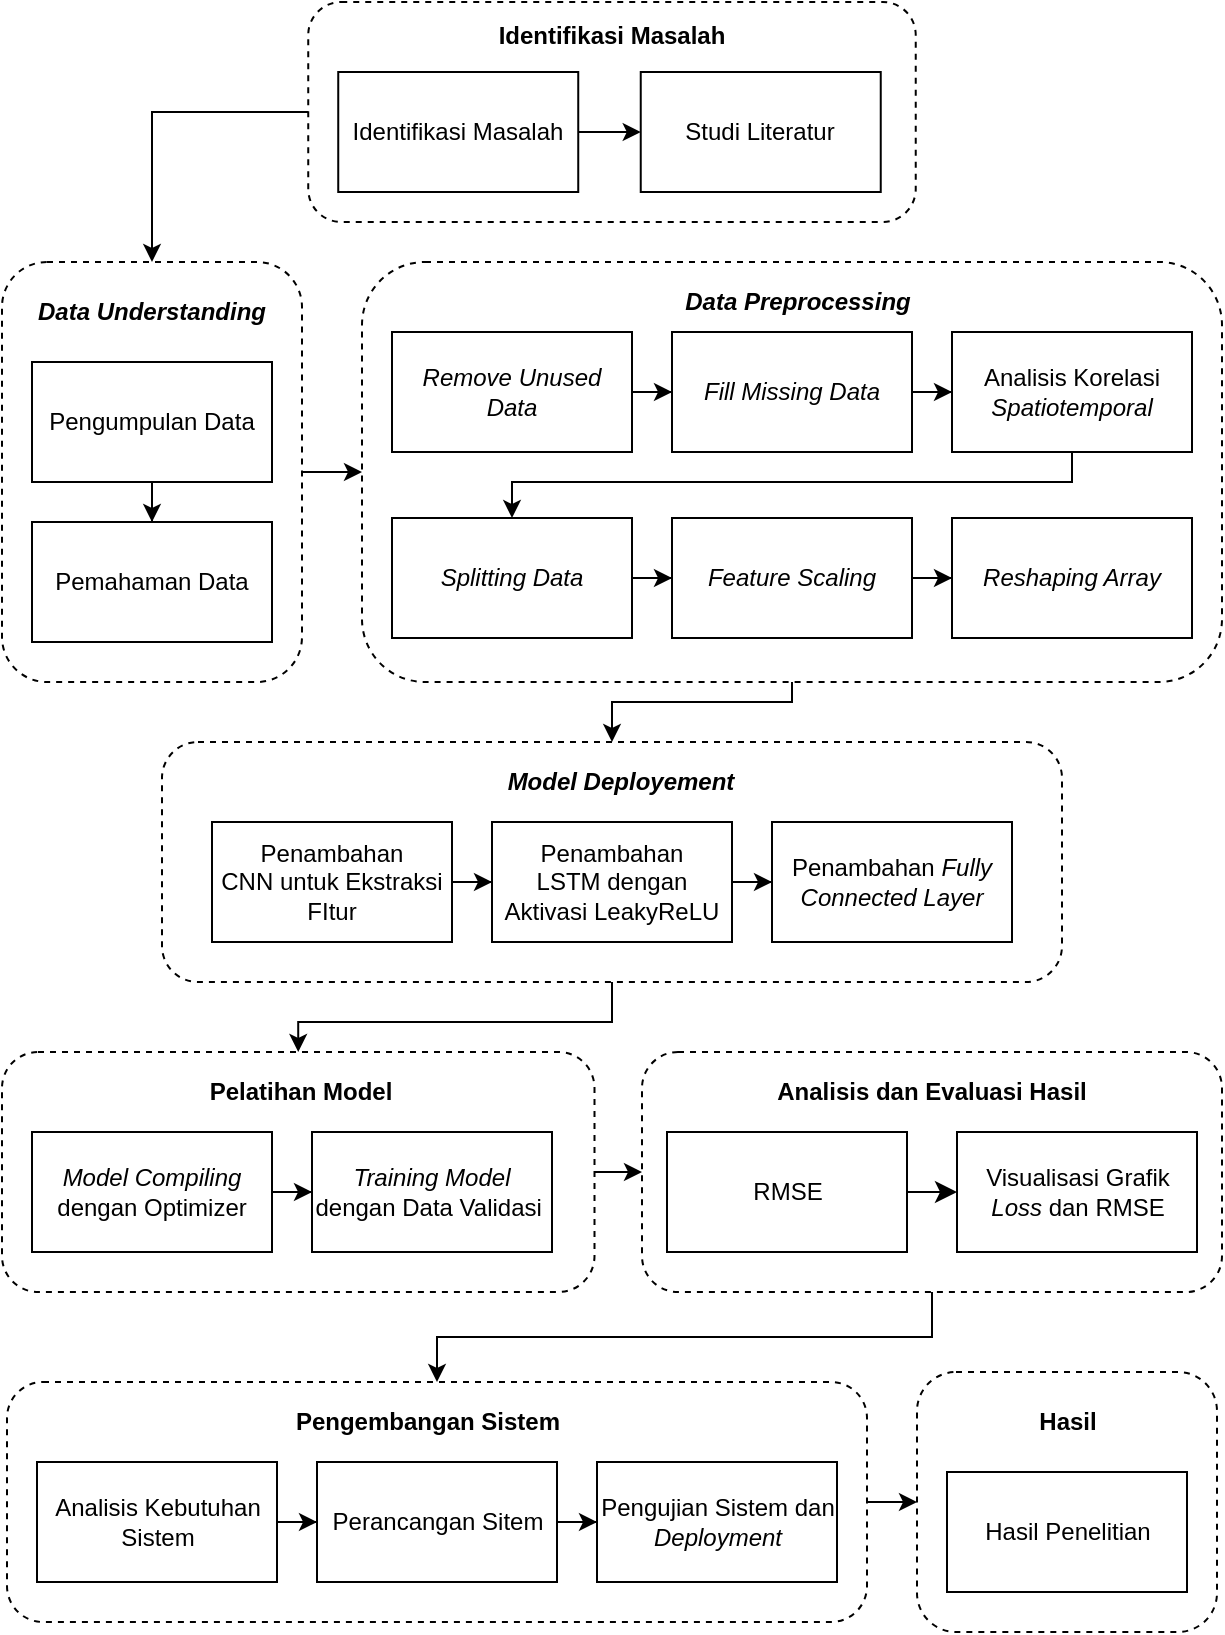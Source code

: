 <mxfile version="24.1.0" type="device" pages="2">
  <diagram name="Page-1" id="8dkdNY9Aqa6y-CA1yDPD">
    <mxGraphModel dx="653" dy="685" grid="1" gridSize="10" guides="1" tooltips="1" connect="1" arrows="1" fold="1" page="1" pageScale="1" pageWidth="827" pageHeight="1169" math="0" shadow="0">
      <root>
        <mxCell id="0" />
        <mxCell id="1" parent="0" />
        <mxCell id="3Ipd6vy-cqfa5WDqftb6-5" style="edgeStyle=orthogonalEdgeStyle;rounded=0;orthogonalLoop=1;jettySize=auto;html=1;exitX=0.5;exitY=1;exitDx=0;exitDy=0;entryX=0.5;entryY=0;entryDx=0;entryDy=0;" parent="1" source="4umfsZEpB1xuYjeLbEqv-27" target="4umfsZEpB1xuYjeLbEqv-31" edge="1">
          <mxGeometry relative="1" as="geometry">
            <Array as="points">
              <mxPoint x="435" y="1060" />
              <mxPoint x="345" y="1060" />
            </Array>
          </mxGeometry>
        </mxCell>
        <mxCell id="4umfsZEpB1xuYjeLbEqv-27" value="" style="rounded=1;whiteSpace=wrap;html=1;fillColor=none;dashed=1;" parent="1" vertex="1">
          <mxGeometry x="220" y="840" width="430" height="210" as="geometry" />
        </mxCell>
        <mxCell id="3Ipd6vy-cqfa5WDqftb6-10" style="edgeStyle=orthogonalEdgeStyle;rounded=0;orthogonalLoop=1;jettySize=auto;html=1;exitX=0;exitY=0.5;exitDx=0;exitDy=0;entryX=0.5;entryY=0;entryDx=0;entryDy=0;" parent="1" source="4umfsZEpB1xuYjeLbEqv-7" target="4umfsZEpB1xuYjeLbEqv-16" edge="1">
          <mxGeometry relative="1" as="geometry" />
        </mxCell>
        <mxCell id="4umfsZEpB1xuYjeLbEqv-7" value="" style="rounded=1;whiteSpace=wrap;html=1;fillColor=none;dashed=1;" parent="1" vertex="1">
          <mxGeometry x="193.12" y="710" width="303.75" height="110" as="geometry" />
        </mxCell>
        <mxCell id="4umfsZEpB1xuYjeLbEqv-12" value="" style="edgeStyle=orthogonalEdgeStyle;rounded=0;orthogonalLoop=1;jettySize=auto;html=1;" parent="1" source="4umfsZEpB1xuYjeLbEqv-8" target="4umfsZEpB1xuYjeLbEqv-10" edge="1">
          <mxGeometry relative="1" as="geometry" />
        </mxCell>
        <mxCell id="4umfsZEpB1xuYjeLbEqv-8" value="Identifikasi Masalah" style="rounded=0;whiteSpace=wrap;html=1;" parent="1" vertex="1">
          <mxGeometry x="208.12" y="745" width="120" height="60" as="geometry" />
        </mxCell>
        <mxCell id="4umfsZEpB1xuYjeLbEqv-10" value="Studi Literatur" style="rounded=0;whiteSpace=wrap;html=1;" parent="1" vertex="1">
          <mxGeometry x="359.37" y="745" width="120" height="60" as="geometry" />
        </mxCell>
        <mxCell id="4umfsZEpB1xuYjeLbEqv-15" value="" style="edgeStyle=orthogonalEdgeStyle;rounded=0;orthogonalLoop=1;jettySize=auto;html=1;" parent="1" source="4umfsZEpB1xuYjeLbEqv-11" target="4umfsZEpB1xuYjeLbEqv-13" edge="1">
          <mxGeometry relative="1" as="geometry" />
        </mxCell>
        <mxCell id="4umfsZEpB1xuYjeLbEqv-11" value="Pengumpulan Data" style="rounded=0;whiteSpace=wrap;html=1;" parent="1" vertex="1">
          <mxGeometry x="55" y="890" width="120" height="60" as="geometry" />
        </mxCell>
        <mxCell id="3Ipd6vy-cqfa5WDqftb6-7" style="edgeStyle=orthogonalEdgeStyle;rounded=0;orthogonalLoop=1;jettySize=auto;html=1;exitX=1;exitY=0.5;exitDx=0;exitDy=0;entryX=0;entryY=0.5;entryDx=0;entryDy=0;" parent="1" source="4umfsZEpB1xuYjeLbEqv-16" target="4umfsZEpB1xuYjeLbEqv-27" edge="1">
          <mxGeometry relative="1" as="geometry" />
        </mxCell>
        <mxCell id="4umfsZEpB1xuYjeLbEqv-16" value="" style="rounded=1;whiteSpace=wrap;html=1;fillColor=none;dashed=1;" parent="1" vertex="1">
          <mxGeometry x="40" y="840" width="150" height="210" as="geometry" />
        </mxCell>
        <mxCell id="4umfsZEpB1xuYjeLbEqv-13" value="Pemahaman Data" style="rounded=0;whiteSpace=wrap;html=1;" parent="1" vertex="1">
          <mxGeometry x="55" y="970" width="120" height="60" as="geometry" />
        </mxCell>
        <mxCell id="4umfsZEpB1xuYjeLbEqv-14" value="Identifikasi Masalah" style="text;html=1;align=center;verticalAlign=middle;whiteSpace=wrap;rounded=0;fontStyle=1" parent="1" vertex="1">
          <mxGeometry x="285" y="712" width="120" height="30" as="geometry" />
        </mxCell>
        <mxCell id="4umfsZEpB1xuYjeLbEqv-18" value="&lt;i&gt;Data Understanding&lt;/i&gt;" style="text;html=1;align=center;verticalAlign=middle;whiteSpace=wrap;rounded=0;fontStyle=1" parent="1" vertex="1">
          <mxGeometry x="55" y="850" width="120" height="30" as="geometry" />
        </mxCell>
        <mxCell id="4umfsZEpB1xuYjeLbEqv-24" value="" style="edgeStyle=orthogonalEdgeStyle;rounded=0;orthogonalLoop=1;jettySize=auto;html=1;" parent="1" source="4umfsZEpB1xuYjeLbEqv-20" target="4umfsZEpB1xuYjeLbEqv-21" edge="1">
          <mxGeometry relative="1" as="geometry" />
        </mxCell>
        <mxCell id="4umfsZEpB1xuYjeLbEqv-20" value="Remove Unused Data" style="rounded=0;whiteSpace=wrap;html=1;fontStyle=2" parent="1" vertex="1">
          <mxGeometry x="235" y="875" width="120" height="60" as="geometry" />
        </mxCell>
        <mxCell id="4umfsZEpB1xuYjeLbEqv-25" value="" style="edgeStyle=orthogonalEdgeStyle;rounded=0;orthogonalLoop=1;jettySize=auto;html=1;" parent="1" source="4umfsZEpB1xuYjeLbEqv-21" target="4umfsZEpB1xuYjeLbEqv-22" edge="1">
          <mxGeometry relative="1" as="geometry" />
        </mxCell>
        <mxCell id="4umfsZEpB1xuYjeLbEqv-21" value="Fill Missing Data" style="rounded=0;whiteSpace=wrap;html=1;fontStyle=2" parent="1" vertex="1">
          <mxGeometry x="375" y="875" width="120" height="60" as="geometry" />
        </mxCell>
        <mxCell id="4umfsZEpB1xuYjeLbEqv-26" value="" style="edgeStyle=orthogonalEdgeStyle;rounded=0;orthogonalLoop=1;jettySize=auto;html=1;" parent="1" source="4umfsZEpB1xuYjeLbEqv-22" target="4umfsZEpB1xuYjeLbEqv-23" edge="1">
          <mxGeometry relative="1" as="geometry">
            <Array as="points">
              <mxPoint x="575" y="950" />
              <mxPoint x="295" y="950" />
            </Array>
          </mxGeometry>
        </mxCell>
        <mxCell id="4umfsZEpB1xuYjeLbEqv-22" value="Analisis Korelasi &lt;i&gt;Spatiotemporal&lt;/i&gt;" style="rounded=0;whiteSpace=wrap;html=1;" parent="1" vertex="1">
          <mxGeometry x="515" y="875" width="120" height="60" as="geometry" />
        </mxCell>
        <mxCell id="3Ipd6vy-cqfa5WDqftb6-3" value="" style="edgeStyle=orthogonalEdgeStyle;rounded=0;orthogonalLoop=1;jettySize=auto;html=1;" parent="1" source="4umfsZEpB1xuYjeLbEqv-23" target="3Ipd6vy-cqfa5WDqftb6-1" edge="1">
          <mxGeometry relative="1" as="geometry" />
        </mxCell>
        <mxCell id="4umfsZEpB1xuYjeLbEqv-23" value="&lt;i&gt;Splitting Data&lt;br&gt;&lt;/i&gt;" style="rounded=0;whiteSpace=wrap;html=1;" parent="1" vertex="1">
          <mxGeometry x="235" y="968" width="120" height="60" as="geometry" />
        </mxCell>
        <mxCell id="4umfsZEpB1xuYjeLbEqv-28" value="&lt;span style=&quot;border-color: var(--border-color);&quot;&gt;&lt;i&gt;Data&amp;nbsp;&lt;/i&gt;&lt;/span&gt;&lt;i&gt;Preprocessing&lt;/i&gt;" style="text;html=1;align=center;verticalAlign=middle;whiteSpace=wrap;rounded=0;fontStyle=1" parent="1" vertex="1">
          <mxGeometry x="377.5" y="845" width="120" height="30" as="geometry" />
        </mxCell>
        <mxCell id="4umfsZEpB1xuYjeLbEqv-31" value="" style="rounded=1;whiteSpace=wrap;html=1;fillColor=none;dashed=1;" parent="1" vertex="1">
          <mxGeometry x="120" y="1080" width="450" height="120" as="geometry" />
        </mxCell>
        <mxCell id="4umfsZEpB1xuYjeLbEqv-34" value="" style="edgeStyle=orthogonalEdgeStyle;rounded=0;orthogonalLoop=1;jettySize=auto;html=1;" parent="1" source="4umfsZEpB1xuYjeLbEqv-35" target="4umfsZEpB1xuYjeLbEqv-37" edge="1">
          <mxGeometry relative="1" as="geometry" />
        </mxCell>
        <mxCell id="4umfsZEpB1xuYjeLbEqv-35" value="Penambahan &lt;br&gt;CNN untuk Ekstraksi FItur" style="rounded=0;whiteSpace=wrap;html=1;fontStyle=0" parent="1" vertex="1">
          <mxGeometry x="145" y="1120" width="120" height="60" as="geometry" />
        </mxCell>
        <mxCell id="4umfsZEpB1xuYjeLbEqv-36" value="" style="edgeStyle=orthogonalEdgeStyle;rounded=0;orthogonalLoop=1;jettySize=auto;html=1;" parent="1" source="4umfsZEpB1xuYjeLbEqv-37" target="4umfsZEpB1xuYjeLbEqv-38" edge="1">
          <mxGeometry relative="1" as="geometry" />
        </mxCell>
        <mxCell id="4umfsZEpB1xuYjeLbEqv-37" value="Penambahan &lt;br&gt;LSTM dengan Aktivasi LeakyReLU" style="rounded=0;whiteSpace=wrap;html=1;fontStyle=0" parent="1" vertex="1">
          <mxGeometry x="285" y="1120" width="120" height="60" as="geometry" />
        </mxCell>
        <mxCell id="4umfsZEpB1xuYjeLbEqv-38" value="Penambahan &lt;i&gt;Fully Connected Layer&lt;/i&gt;" style="rounded=0;whiteSpace=wrap;html=1;fontStyle=0" parent="1" vertex="1">
          <mxGeometry x="425" y="1120" width="120" height="60" as="geometry" />
        </mxCell>
        <mxCell id="4umfsZEpB1xuYjeLbEqv-39" value="&lt;i&gt;Model Deployement&lt;/i&gt;" style="text;html=1;align=center;verticalAlign=middle;whiteSpace=wrap;rounded=0;fontStyle=1" parent="1" vertex="1">
          <mxGeometry x="287.5" y="1085" width="122.5" height="30" as="geometry" />
        </mxCell>
        <mxCell id="SCLlUlkhgmIETW-9qGs2-16" style="edgeStyle=orthogonalEdgeStyle;rounded=0;orthogonalLoop=1;jettySize=auto;html=1;exitX=0.5;exitY=1;exitDx=0;exitDy=0;entryX=0.5;entryY=0;entryDx=0;entryDy=0;" parent="1" source="4umfsZEpB1xuYjeLbEqv-44" target="4umfsZEpB1xuYjeLbEqv-57" edge="1">
          <mxGeometry relative="1" as="geometry" />
        </mxCell>
        <mxCell id="4umfsZEpB1xuYjeLbEqv-44" value="" style="rounded=1;whiteSpace=wrap;html=1;fillColor=none;dashed=1;" parent="1" vertex="1">
          <mxGeometry x="360" y="1235" width="290" height="120" as="geometry" />
        </mxCell>
        <mxCell id="Fcdf2bHfNka544CLP2I--2" value="" style="edgeStyle=none;curved=1;rounded=0;orthogonalLoop=1;jettySize=auto;html=1;fontSize=12;startSize=8;endSize=8;" parent="1" source="4umfsZEpB1xuYjeLbEqv-46" target="Fcdf2bHfNka544CLP2I--1" edge="1">
          <mxGeometry relative="1" as="geometry" />
        </mxCell>
        <mxCell id="4umfsZEpB1xuYjeLbEqv-46" value="RMSE" style="rounded=0;whiteSpace=wrap;html=1;" parent="1" vertex="1">
          <mxGeometry x="372.5" y="1275" width="120" height="60" as="geometry" />
        </mxCell>
        <mxCell id="4umfsZEpB1xuYjeLbEqv-48" value="Analisis dan Evaluasi Hasil" style="text;html=1;align=center;verticalAlign=middle;whiteSpace=wrap;rounded=0;fontStyle=1" parent="1" vertex="1">
          <mxGeometry x="426.25" y="1240" width="157.5" height="30" as="geometry" />
        </mxCell>
        <mxCell id="SCLlUlkhgmIETW-9qGs2-14" style="edgeStyle=orthogonalEdgeStyle;rounded=0;orthogonalLoop=1;jettySize=auto;html=1;exitX=1;exitY=0.5;exitDx=0;exitDy=0;entryX=0;entryY=0.5;entryDx=0;entryDy=0;" parent="1" source="4umfsZEpB1xuYjeLbEqv-57" target="4umfsZEpB1xuYjeLbEqv-67" edge="1">
          <mxGeometry relative="1" as="geometry" />
        </mxCell>
        <mxCell id="4umfsZEpB1xuYjeLbEqv-57" value="" style="rounded=1;whiteSpace=wrap;html=1;fillColor=none;dashed=1;" parent="1" vertex="1">
          <mxGeometry x="42.5" y="1400" width="430" height="120" as="geometry" />
        </mxCell>
        <mxCell id="4umfsZEpB1xuYjeLbEqv-58" value="" style="edgeStyle=orthogonalEdgeStyle;rounded=0;orthogonalLoop=1;jettySize=auto;html=1;" parent="1" source="4umfsZEpB1xuYjeLbEqv-59" target="4umfsZEpB1xuYjeLbEqv-61" edge="1">
          <mxGeometry relative="1" as="geometry" />
        </mxCell>
        <mxCell id="4umfsZEpB1xuYjeLbEqv-59" value="Analisis Kebutuhan Sistem" style="rounded=0;whiteSpace=wrap;html=1;fontStyle=0" parent="1" vertex="1">
          <mxGeometry x="57.5" y="1440" width="120" height="60" as="geometry" />
        </mxCell>
        <mxCell id="4umfsZEpB1xuYjeLbEqv-60" value="" style="edgeStyle=orthogonalEdgeStyle;rounded=0;orthogonalLoop=1;jettySize=auto;html=1;" parent="1" source="4umfsZEpB1xuYjeLbEqv-61" target="4umfsZEpB1xuYjeLbEqv-63" edge="1">
          <mxGeometry relative="1" as="geometry" />
        </mxCell>
        <mxCell id="4umfsZEpB1xuYjeLbEqv-61" value="Perancangan Sitem" style="rounded=0;whiteSpace=wrap;html=1;fontStyle=0" parent="1" vertex="1">
          <mxGeometry x="197.5" y="1440" width="120" height="60" as="geometry" />
        </mxCell>
        <mxCell id="4umfsZEpB1xuYjeLbEqv-63" value="Pengujian Sistem dan &lt;i&gt;Deployment&lt;/i&gt;" style="rounded=0;whiteSpace=wrap;html=1;fontStyle=0" parent="1" vertex="1">
          <mxGeometry x="337.5" y="1440" width="120" height="60" as="geometry" />
        </mxCell>
        <mxCell id="4umfsZEpB1xuYjeLbEqv-66" value="Pengembangan Sistem" style="text;html=1;align=center;verticalAlign=middle;whiteSpace=wrap;rounded=0;fontStyle=1" parent="1" vertex="1">
          <mxGeometry x="182.5" y="1405" width="140" height="30" as="geometry" />
        </mxCell>
        <mxCell id="4umfsZEpB1xuYjeLbEqv-67" value="" style="rounded=1;whiteSpace=wrap;html=1;fillColor=none;dashed=1;" parent="1" vertex="1">
          <mxGeometry x="497.5" y="1395" width="150" height="130" as="geometry" />
        </mxCell>
        <mxCell id="4umfsZEpB1xuYjeLbEqv-68" value="Hasil Penelitian" style="rounded=0;whiteSpace=wrap;html=1;" parent="1" vertex="1">
          <mxGeometry x="512.5" y="1445" width="120" height="60" as="geometry" />
        </mxCell>
        <mxCell id="4umfsZEpB1xuYjeLbEqv-69" value="Hasil" style="text;html=1;align=center;verticalAlign=middle;whiteSpace=wrap;rounded=0;fontStyle=1" parent="1" vertex="1">
          <mxGeometry x="512.5" y="1405" width="120" height="30" as="geometry" />
        </mxCell>
        <mxCell id="SCLlUlkhgmIETW-9qGs2-11" value="" style="edgeStyle=orthogonalEdgeStyle;rounded=0;orthogonalLoop=1;jettySize=auto;html=1;entryX=0;entryY=0.5;entryDx=0;entryDy=0;" parent="1" source="SCLlUlkhgmIETW-9qGs2-1" target="4umfsZEpB1xuYjeLbEqv-44" edge="1">
          <mxGeometry relative="1" as="geometry" />
        </mxCell>
        <mxCell id="SCLlUlkhgmIETW-9qGs2-1" value="" style="rounded=1;whiteSpace=wrap;html=1;fillColor=none;dashed=1;" parent="1" vertex="1">
          <mxGeometry x="40" y="1235" width="296.25" height="120" as="geometry" />
        </mxCell>
        <mxCell id="SCLlUlkhgmIETW-9qGs2-4" value="" style="edgeStyle=orthogonalEdgeStyle;rounded=0;orthogonalLoop=1;jettySize=auto;html=1;" parent="1" source="SCLlUlkhgmIETW-9qGs2-5" target="SCLlUlkhgmIETW-9qGs2-7" edge="1">
          <mxGeometry relative="1" as="geometry" />
        </mxCell>
        <mxCell id="SCLlUlkhgmIETW-9qGs2-5" value="&lt;i&gt;Model Compiling &lt;/i&gt;dengan Optimizer" style="rounded=0;whiteSpace=wrap;html=1;fontStyle=0" parent="1" vertex="1">
          <mxGeometry x="55" y="1275" width="120" height="60" as="geometry" />
        </mxCell>
        <mxCell id="SCLlUlkhgmIETW-9qGs2-7" value="&lt;i&gt;Training Model &lt;/i&gt;dengan Data Validasi&amp;nbsp;" style="rounded=0;whiteSpace=wrap;html=1;fontStyle=0" parent="1" vertex="1">
          <mxGeometry x="195" y="1275" width="120" height="60" as="geometry" />
        </mxCell>
        <mxCell id="SCLlUlkhgmIETW-9qGs2-9" value="Pelatihan Model" style="text;html=1;align=center;verticalAlign=middle;whiteSpace=wrap;rounded=0;fontStyle=1" parent="1" vertex="1">
          <mxGeometry x="127.5" y="1240" width="122.5" height="30" as="geometry" />
        </mxCell>
        <mxCell id="SCLlUlkhgmIETW-9qGs2-13" style="edgeStyle=orthogonalEdgeStyle;rounded=0;orthogonalLoop=1;jettySize=auto;html=1;entryX=0.5;entryY=0;entryDx=0;entryDy=0;" parent="1" source="4umfsZEpB1xuYjeLbEqv-31" target="SCLlUlkhgmIETW-9qGs2-1" edge="1">
          <mxGeometry relative="1" as="geometry" />
        </mxCell>
        <mxCell id="Fcdf2bHfNka544CLP2I--1" value="Visualisasi Grafik &lt;i&gt;Loss&lt;/i&gt; dan RMSE" style="rounded=0;whiteSpace=wrap;html=1;" parent="1" vertex="1">
          <mxGeometry x="517.5" y="1275" width="120" height="60" as="geometry" />
        </mxCell>
        <mxCell id="3Ipd6vy-cqfa5WDqftb6-4" value="" style="edgeStyle=orthogonalEdgeStyle;rounded=0;orthogonalLoop=1;jettySize=auto;html=1;" parent="1" source="3Ipd6vy-cqfa5WDqftb6-1" target="3Ipd6vy-cqfa5WDqftb6-2" edge="1">
          <mxGeometry relative="1" as="geometry" />
        </mxCell>
        <mxCell id="3Ipd6vy-cqfa5WDqftb6-1" value="&lt;i&gt;Feature Scaling&lt;/i&gt;" style="rounded=0;whiteSpace=wrap;html=1;" parent="1" vertex="1">
          <mxGeometry x="375" y="968" width="120" height="60" as="geometry" />
        </mxCell>
        <mxCell id="3Ipd6vy-cqfa5WDqftb6-2" value="&lt;i&gt;Reshaping Array&lt;/i&gt;" style="rounded=0;whiteSpace=wrap;html=1;" parent="1" vertex="1">
          <mxGeometry x="515" y="968" width="120" height="60" as="geometry" />
        </mxCell>
      </root>
    </mxGraphModel>
  </diagram>
  <diagram name="Copy of Page-1" id="Q5k6Uo6IDZ1yiaK02ve5">
    <mxGraphModel dx="1489" dy="852" grid="1" gridSize="10" guides="1" tooltips="1" connect="1" arrows="1" fold="1" page="1" pageScale="1" pageWidth="827" pageHeight="1169" math="0" shadow="0">
      <root>
        <mxCell id="XMcDr2I4Mh3FjgkI7DIx-0" />
        <mxCell id="XMcDr2I4Mh3FjgkI7DIx-1" parent="XMcDr2I4Mh3FjgkI7DIx-0" />
        <mxCell id="dNgqPSWPzXVJn2kt6dGK-2" style="edgeStyle=orthogonalEdgeStyle;rounded=0;orthogonalLoop=1;jettySize=auto;html=1;exitX=0.5;exitY=1;exitDx=0;exitDy=0;entryX=0.5;entryY=0;entryDx=0;entryDy=0;" parent="XMcDr2I4Mh3FjgkI7DIx-1" source="XMcDr2I4Mh3FjgkI7DIx-3" target="MAa4AiRFv45PztP-67is-0" edge="1">
          <mxGeometry relative="1" as="geometry">
            <Array as="points">
              <mxPoint x="345" y="980" />
              <mxPoint x="105" y="980" />
            </Array>
          </mxGeometry>
        </mxCell>
        <mxCell id="XMcDr2I4Mh3FjgkI7DIx-3" value="" style="rounded=1;whiteSpace=wrap;html=1;fillColor=none;dashed=1;" parent="XMcDr2I4Mh3FjgkI7DIx-1" vertex="1">
          <mxGeometry x="60" y="840" width="570" height="120" as="geometry" />
        </mxCell>
        <mxCell id="XMcDr2I4Mh3FjgkI7DIx-4" value="" style="edgeStyle=orthogonalEdgeStyle;rounded=0;orthogonalLoop=1;jettySize=auto;html=1;entryX=0;entryY=0.5;entryDx=0;entryDy=0;" parent="XMcDr2I4Mh3FjgkI7DIx-1" source="XMcDr2I4Mh3FjgkI7DIx-5" target="XMcDr2I4Mh3FjgkI7DIx-12" edge="1">
          <mxGeometry relative="1" as="geometry" />
        </mxCell>
        <mxCell id="XMcDr2I4Mh3FjgkI7DIx-5" value="" style="rounded=1;whiteSpace=wrap;html=1;fillColor=none;dashed=1;" parent="XMcDr2I4Mh3FjgkI7DIx-1" vertex="1">
          <mxGeometry x="186.25" y="585" width="150" height="210" as="geometry" />
        </mxCell>
        <mxCell id="XMcDr2I4Mh3FjgkI7DIx-6" value="" style="edgeStyle=orthogonalEdgeStyle;rounded=0;orthogonalLoop=1;jettySize=auto;html=1;" parent="XMcDr2I4Mh3FjgkI7DIx-1" source="XMcDr2I4Mh3FjgkI7DIx-7" target="XMcDr2I4Mh3FjgkI7DIx-8" edge="1">
          <mxGeometry relative="1" as="geometry" />
        </mxCell>
        <mxCell id="XMcDr2I4Mh3FjgkI7DIx-7" value="Identifikasi Masalah" style="rounded=0;whiteSpace=wrap;html=1;" parent="XMcDr2I4Mh3FjgkI7DIx-1" vertex="1">
          <mxGeometry x="201.25" y="635" width="120" height="60" as="geometry" />
        </mxCell>
        <mxCell id="XMcDr2I4Mh3FjgkI7DIx-8" value="Studi Literatur" style="rounded=0;whiteSpace=wrap;html=1;" parent="XMcDr2I4Mh3FjgkI7DIx-1" vertex="1">
          <mxGeometry x="201.25" y="715" width="120" height="60" as="geometry" />
        </mxCell>
        <mxCell id="XMcDr2I4Mh3FjgkI7DIx-9" value="" style="edgeStyle=orthogonalEdgeStyle;rounded=0;orthogonalLoop=1;jettySize=auto;html=1;" parent="XMcDr2I4Mh3FjgkI7DIx-1" source="XMcDr2I4Mh3FjgkI7DIx-10" target="XMcDr2I4Mh3FjgkI7DIx-13" edge="1">
          <mxGeometry relative="1" as="geometry" />
        </mxCell>
        <mxCell id="XMcDr2I4Mh3FjgkI7DIx-10" value="Pengumpulan Data" style="rounded=0;whiteSpace=wrap;html=1;" parent="XMcDr2I4Mh3FjgkI7DIx-1" vertex="1">
          <mxGeometry x="376.25" y="635" width="120" height="60" as="geometry" />
        </mxCell>
        <mxCell id="XMcDr2I4Mh3FjgkI7DIx-11" style="edgeStyle=orthogonalEdgeStyle;rounded=0;orthogonalLoop=1;jettySize=auto;html=1;exitX=0.5;exitY=1;exitDx=0;exitDy=0;entryX=0.5;entryY=0;entryDx=0;entryDy=0;" parent="XMcDr2I4Mh3FjgkI7DIx-1" source="XMcDr2I4Mh3FjgkI7DIx-12" target="XMcDr2I4Mh3FjgkI7DIx-3" edge="1">
          <mxGeometry relative="1" as="geometry" />
        </mxCell>
        <mxCell id="XMcDr2I4Mh3FjgkI7DIx-12" value="" style="rounded=1;whiteSpace=wrap;html=1;fillColor=none;dashed=1;" parent="XMcDr2I4Mh3FjgkI7DIx-1" vertex="1">
          <mxGeometry x="361.25" y="585" width="150" height="210" as="geometry" />
        </mxCell>
        <mxCell id="XMcDr2I4Mh3FjgkI7DIx-13" value="Pemahaman Data" style="rounded=0;whiteSpace=wrap;html=1;" parent="XMcDr2I4Mh3FjgkI7DIx-1" vertex="1">
          <mxGeometry x="376.25" y="715" width="120" height="60" as="geometry" />
        </mxCell>
        <mxCell id="XMcDr2I4Mh3FjgkI7DIx-14" value="Identifikasi Masalah" style="text;html=1;align=center;verticalAlign=middle;whiteSpace=wrap;rounded=0;fontStyle=1" parent="XMcDr2I4Mh3FjgkI7DIx-1" vertex="1">
          <mxGeometry x="201.25" y="595" width="120" height="30" as="geometry" />
        </mxCell>
        <mxCell id="XMcDr2I4Mh3FjgkI7DIx-15" value="Pengumpulan Data" style="text;html=1;align=center;verticalAlign=middle;whiteSpace=wrap;rounded=0;fontStyle=1" parent="XMcDr2I4Mh3FjgkI7DIx-1" vertex="1">
          <mxGeometry x="376.25" y="595" width="120" height="30" as="geometry" />
        </mxCell>
        <mxCell id="XMcDr2I4Mh3FjgkI7DIx-16" value="" style="edgeStyle=orthogonalEdgeStyle;rounded=0;orthogonalLoop=1;jettySize=auto;html=1;" parent="XMcDr2I4Mh3FjgkI7DIx-1" source="XMcDr2I4Mh3FjgkI7DIx-17" target="XMcDr2I4Mh3FjgkI7DIx-19" edge="1">
          <mxGeometry relative="1" as="geometry" />
        </mxCell>
        <mxCell id="XMcDr2I4Mh3FjgkI7DIx-17" value="Remove Unsused Data" style="rounded=0;whiteSpace=wrap;html=1;fontStyle=2" parent="XMcDr2I4Mh3FjgkI7DIx-1" vertex="1">
          <mxGeometry x="75" y="880" width="120" height="60" as="geometry" />
        </mxCell>
        <mxCell id="XMcDr2I4Mh3FjgkI7DIx-18" value="" style="edgeStyle=orthogonalEdgeStyle;rounded=0;orthogonalLoop=1;jettySize=auto;html=1;" parent="XMcDr2I4Mh3FjgkI7DIx-1" source="XMcDr2I4Mh3FjgkI7DIx-19" target="XMcDr2I4Mh3FjgkI7DIx-21" edge="1">
          <mxGeometry relative="1" as="geometry" />
        </mxCell>
        <mxCell id="XMcDr2I4Mh3FjgkI7DIx-19" value="Fill Missing Data" style="rounded=0;whiteSpace=wrap;html=1;fontStyle=2" parent="XMcDr2I4Mh3FjgkI7DIx-1" vertex="1">
          <mxGeometry x="215" y="880" width="120" height="60" as="geometry" />
        </mxCell>
        <mxCell id="XMcDr2I4Mh3FjgkI7DIx-20" value="" style="edgeStyle=orthogonalEdgeStyle;rounded=0;orthogonalLoop=1;jettySize=auto;html=1;" parent="XMcDr2I4Mh3FjgkI7DIx-1" source="XMcDr2I4Mh3FjgkI7DIx-21" target="XMcDr2I4Mh3FjgkI7DIx-22" edge="1">
          <mxGeometry relative="1" as="geometry" />
        </mxCell>
        <mxCell id="XMcDr2I4Mh3FjgkI7DIx-21" value="Analisis Korelasi &lt;i&gt;Spatiotemporal&lt;/i&gt;" style="rounded=0;whiteSpace=wrap;html=1;" parent="XMcDr2I4Mh3FjgkI7DIx-1" vertex="1">
          <mxGeometry x="355" y="880" width="120" height="60" as="geometry" />
        </mxCell>
        <mxCell id="XMcDr2I4Mh3FjgkI7DIx-22" value="&lt;i&gt;Splitting Data (Train, Validate, Test)&lt;/i&gt;" style="rounded=0;whiteSpace=wrap;html=1;" parent="XMcDr2I4Mh3FjgkI7DIx-1" vertex="1">
          <mxGeometry x="495" y="880" width="120" height="60" as="geometry" />
        </mxCell>
        <mxCell id="XMcDr2I4Mh3FjgkI7DIx-23" value="&lt;i&gt;Preprocessing Data&lt;/i&gt;" style="text;html=1;align=center;verticalAlign=middle;whiteSpace=wrap;rounded=0;fontStyle=1" parent="XMcDr2I4Mh3FjgkI7DIx-1" vertex="1">
          <mxGeometry x="287.5" y="845" width="120" height="30" as="geometry" />
        </mxCell>
        <mxCell id="dNgqPSWPzXVJn2kt6dGK-1" style="edgeStyle=orthogonalEdgeStyle;rounded=0;orthogonalLoop=1;jettySize=auto;html=1;exitX=1;exitY=0.5;exitDx=0;exitDy=0;entryX=0;entryY=0.5;entryDx=0;entryDy=0;" parent="XMcDr2I4Mh3FjgkI7DIx-1" source="MAa4AiRFv45PztP-67is-0" target="MAa4AiRFv45PztP-67is-5" edge="1">
          <mxGeometry relative="1" as="geometry" />
        </mxCell>
        <mxCell id="MAa4AiRFv45PztP-67is-0" value="" style="rounded=1;whiteSpace=wrap;html=1;fillColor=none;dashed=1;" parent="XMcDr2I4Mh3FjgkI7DIx-1" vertex="1">
          <mxGeometry x="30" y="1000" width="150" height="210" as="geometry" />
        </mxCell>
        <mxCell id="MAa4AiRFv45PztP-67is-1" value="" style="edgeStyle=orthogonalEdgeStyle;rounded=0;orthogonalLoop=1;jettySize=auto;html=1;" parent="XMcDr2I4Mh3FjgkI7DIx-1" source="MAa4AiRFv45PztP-67is-2" target="MAa4AiRFv45PztP-67is-3" edge="1">
          <mxGeometry relative="1" as="geometry" />
        </mxCell>
        <mxCell id="MAa4AiRFv45PztP-67is-2" value="Penambahan Objek Model Sekuensial" style="rounded=0;whiteSpace=wrap;html=1;" parent="XMcDr2I4Mh3FjgkI7DIx-1" vertex="1">
          <mxGeometry x="45.0" y="1050" width="120" height="60" as="geometry" />
        </mxCell>
        <mxCell id="MAa4AiRFv45PztP-67is-3" value="Penambahan ResNet" style="rounded=0;whiteSpace=wrap;html=1;" parent="XMcDr2I4Mh3FjgkI7DIx-1" vertex="1">
          <mxGeometry x="45.0" y="1130" width="120" height="60" as="geometry" />
        </mxCell>
        <mxCell id="MAa4AiRFv45PztP-67is-4" value="&lt;i&gt;Skip Connection&lt;/i&gt;" style="text;html=1;align=center;verticalAlign=middle;whiteSpace=wrap;rounded=0;fontStyle=1" parent="XMcDr2I4Mh3FjgkI7DIx-1" vertex="1">
          <mxGeometry x="45.0" y="1010" width="120" height="30" as="geometry" />
        </mxCell>
        <mxCell id="GwNX6GBKlnILAR-Z7nok-1" style="edgeStyle=orthogonalEdgeStyle;rounded=0;orthogonalLoop=1;jettySize=auto;html=1;exitX=0.5;exitY=1;exitDx=0;exitDy=0;entryX=0.5;entryY=0;entryDx=0;entryDy=0;fontSize=12;startSize=8;endSize=8;" edge="1" parent="XMcDr2I4Mh3FjgkI7DIx-1" source="MAa4AiRFv45PztP-67is-5" target="tfB7UdT_h9NROq20MPd0-0">
          <mxGeometry relative="1" as="geometry">
            <Array as="points">
              <mxPoint x="420" y="1175" />
              <mxPoint x="420" y="1230" />
              <mxPoint x="44" y="1230" />
            </Array>
          </mxGeometry>
        </mxCell>
        <mxCell id="MAa4AiRFv45PztP-67is-5" value="" style="rounded=1;whiteSpace=wrap;html=1;fillColor=none;dashed=1;" parent="XMcDr2I4Mh3FjgkI7DIx-1" vertex="1">
          <mxGeometry x="201.25" y="1035" width="440" height="140" as="geometry" />
        </mxCell>
        <mxCell id="MAa4AiRFv45PztP-67is-6" value="" style="edgeStyle=orthogonalEdgeStyle;rounded=0;orthogonalLoop=1;jettySize=auto;html=1;" parent="XMcDr2I4Mh3FjgkI7DIx-1" source="MAa4AiRFv45PztP-67is-7" target="MAa4AiRFv45PztP-67is-8" edge="1">
          <mxGeometry relative="1" as="geometry" />
        </mxCell>
        <mxCell id="MAa4AiRFv45PztP-67is-7" value="Penambahan &lt;br&gt;Conv-LSTM dengan Aktivasi ReLu" style="rounded=0;whiteSpace=wrap;html=1;" parent="XMcDr2I4Mh3FjgkI7DIx-1" vertex="1">
          <mxGeometry x="216.25" y="1085" width="120" height="60" as="geometry" />
        </mxCell>
        <mxCell id="Q-bsJ_k3Gh9jpXr_mfIN-11" value="" style="edgeStyle=orthogonalEdgeStyle;rounded=0;orthogonalLoop=1;jettySize=auto;html=1;" parent="XMcDr2I4Mh3FjgkI7DIx-1" source="MAa4AiRFv45PztP-67is-8" target="Q-bsJ_k3Gh9jpXr_mfIN-10" edge="1">
          <mxGeometry relative="1" as="geometry" />
        </mxCell>
        <mxCell id="MAa4AiRFv45PztP-67is-8" value="Penambahan&lt;i&gt; Fully Connected Layer&lt;/i&gt;" style="rounded=0;whiteSpace=wrap;html=1;" parent="XMcDr2I4Mh3FjgkI7DIx-1" vertex="1">
          <mxGeometry x="361.25" y="1085" width="120" height="60" as="geometry" />
        </mxCell>
        <mxCell id="MAa4AiRFv45PztP-67is-9" value="Prediction" style="text;html=1;align=center;verticalAlign=middle;whiteSpace=wrap;rounded=0;fontStyle=3" parent="XMcDr2I4Mh3FjgkI7DIx-1" vertex="1">
          <mxGeometry x="361.25" y="1049" width="120" height="30" as="geometry" />
        </mxCell>
        <mxCell id="Q-bsJ_k3Gh9jpXr_mfIN-10" value="Model Optimization" style="rounded=0;whiteSpace=wrap;html=1;" parent="XMcDr2I4Mh3FjgkI7DIx-1" vertex="1">
          <mxGeometry x="506.25" y="1085" width="120" height="60" as="geometry" />
        </mxCell>
        <mxCell id="GwNX6GBKlnILAR-Z7nok-2" style="edgeStyle=none;curved=1;rounded=0;orthogonalLoop=1;jettySize=auto;html=1;exitX=1;exitY=0.5;exitDx=0;exitDy=0;entryX=0;entryY=0.5;entryDx=0;entryDy=0;fontSize=12;startSize=8;endSize=8;" edge="1" parent="XMcDr2I4Mh3FjgkI7DIx-1" source="tfB7UdT_h9NROq20MPd0-0" target="tfB7UdT_h9NROq20MPd0-4">
          <mxGeometry relative="1" as="geometry" />
        </mxCell>
        <mxCell id="tfB7UdT_h9NROq20MPd0-0" value="" style="rounded=1;whiteSpace=wrap;html=1;fillColor=none;dashed=1;" vertex="1" parent="XMcDr2I4Mh3FjgkI7DIx-1">
          <mxGeometry x="-31.25" y="1260" width="150" height="130" as="geometry" />
        </mxCell>
        <mxCell id="tfB7UdT_h9NROq20MPd0-1" value="MAE" style="rounded=0;whiteSpace=wrap;html=1;" vertex="1" parent="XMcDr2I4Mh3FjgkI7DIx-1">
          <mxGeometry x="-16.25" y="1310" width="120" height="60" as="geometry" />
        </mxCell>
        <mxCell id="tfB7UdT_h9NROq20MPd0-2" value="Evaluasi Model" style="text;html=1;align=center;verticalAlign=middle;whiteSpace=wrap;rounded=0;fontStyle=1" vertex="1" parent="XMcDr2I4Mh3FjgkI7DIx-1">
          <mxGeometry x="-16.25" y="1270" width="120" height="30" as="geometry" />
        </mxCell>
        <mxCell id="tfB7UdT_h9NROq20MPd0-3" style="edgeStyle=orthogonalEdgeStyle;rounded=0;orthogonalLoop=1;jettySize=auto;html=1;exitX=1;exitY=0.5;exitDx=0;exitDy=0;entryX=0;entryY=0.5;entryDx=0;entryDy=0;" edge="1" parent="XMcDr2I4Mh3FjgkI7DIx-1" source="tfB7UdT_h9NROq20MPd0-4" target="tfB7UdT_h9NROq20MPd0-11">
          <mxGeometry relative="1" as="geometry" />
        </mxCell>
        <mxCell id="tfB7UdT_h9NROq20MPd0-4" value="" style="rounded=1;whiteSpace=wrap;html=1;fillColor=none;dashed=1;" vertex="1" parent="XMcDr2I4Mh3FjgkI7DIx-1">
          <mxGeometry x="145" y="1265" width="430" height="120" as="geometry" />
        </mxCell>
        <mxCell id="tfB7UdT_h9NROq20MPd0-5" value="" style="edgeStyle=orthogonalEdgeStyle;rounded=0;orthogonalLoop=1;jettySize=auto;html=1;" edge="1" parent="XMcDr2I4Mh3FjgkI7DIx-1" source="tfB7UdT_h9NROq20MPd0-6" target="tfB7UdT_h9NROq20MPd0-8">
          <mxGeometry relative="1" as="geometry" />
        </mxCell>
        <mxCell id="tfB7UdT_h9NROq20MPd0-6" value="Analisis Kebutuhan Sistem" style="rounded=0;whiteSpace=wrap;html=1;fontStyle=0" vertex="1" parent="XMcDr2I4Mh3FjgkI7DIx-1">
          <mxGeometry x="160" y="1305" width="120" height="60" as="geometry" />
        </mxCell>
        <mxCell id="tfB7UdT_h9NROq20MPd0-7" value="" style="edgeStyle=orthogonalEdgeStyle;rounded=0;orthogonalLoop=1;jettySize=auto;html=1;" edge="1" parent="XMcDr2I4Mh3FjgkI7DIx-1" source="tfB7UdT_h9NROq20MPd0-8" target="tfB7UdT_h9NROq20MPd0-9">
          <mxGeometry relative="1" as="geometry" />
        </mxCell>
        <mxCell id="tfB7UdT_h9NROq20MPd0-8" value="Perancangan Sitem" style="rounded=0;whiteSpace=wrap;html=1;fontStyle=0" vertex="1" parent="XMcDr2I4Mh3FjgkI7DIx-1">
          <mxGeometry x="300" y="1305" width="120" height="60" as="geometry" />
        </mxCell>
        <mxCell id="tfB7UdT_h9NROq20MPd0-9" value="Pengujian Sistem" style="rounded=0;whiteSpace=wrap;html=1;fontStyle=0" vertex="1" parent="XMcDr2I4Mh3FjgkI7DIx-1">
          <mxGeometry x="440" y="1305" width="120" height="60" as="geometry" />
        </mxCell>
        <mxCell id="tfB7UdT_h9NROq20MPd0-10" value="Pengembangan Sistem" style="text;html=1;align=center;verticalAlign=middle;whiteSpace=wrap;rounded=0;fontStyle=1" vertex="1" parent="XMcDr2I4Mh3FjgkI7DIx-1">
          <mxGeometry x="285" y="1270" width="140" height="30" as="geometry" />
        </mxCell>
        <mxCell id="tfB7UdT_h9NROq20MPd0-11" value="" style="rounded=1;whiteSpace=wrap;html=1;fillColor=none;dashed=1;" vertex="1" parent="XMcDr2I4Mh3FjgkI7DIx-1">
          <mxGeometry x="600" y="1260" width="150" height="130" as="geometry" />
        </mxCell>
        <mxCell id="tfB7UdT_h9NROq20MPd0-12" value="Hasil Penelitian" style="rounded=0;whiteSpace=wrap;html=1;" vertex="1" parent="XMcDr2I4Mh3FjgkI7DIx-1">
          <mxGeometry x="615" y="1310" width="120" height="60" as="geometry" />
        </mxCell>
        <mxCell id="tfB7UdT_h9NROq20MPd0-13" value="&lt;i&gt;Result&lt;/i&gt;" style="text;html=1;align=center;verticalAlign=middle;whiteSpace=wrap;rounded=0;fontStyle=1" vertex="1" parent="XMcDr2I4Mh3FjgkI7DIx-1">
          <mxGeometry x="615" y="1270" width="120" height="30" as="geometry" />
        </mxCell>
      </root>
    </mxGraphModel>
  </diagram>
</mxfile>
